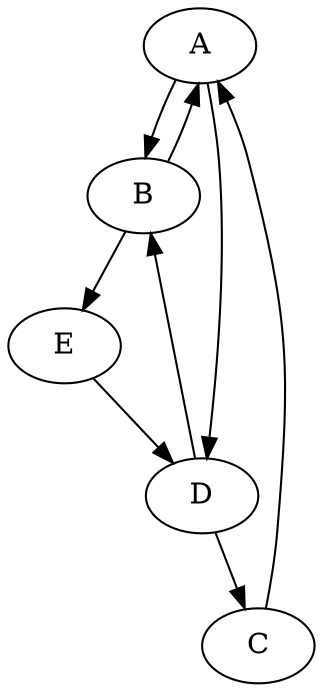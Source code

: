 // contains cycles

digraph G {
  A -> B
  A -> D
  B -> A
  B -> E
  E -> D
  D -> B
  D -> C
  C -> A
}
